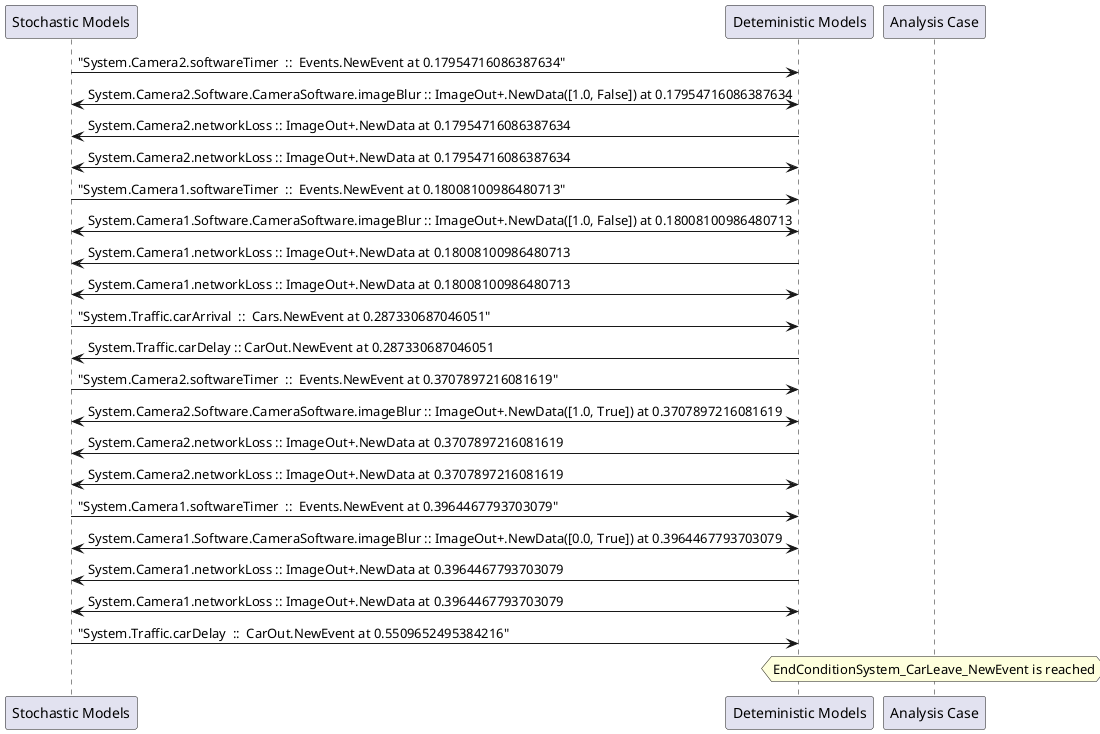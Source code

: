 
	@startuml
	participant "Stochastic Models" as stochmodel
	participant "Deteministic Models" as detmodel
	participant "Analysis Case" as analysis
	{1763_stop} stochmodel -> detmodel : "System.Camera2.softwareTimer  ::  Events.NewEvent at 0.17954716086387634"
detmodel <-> stochmodel : System.Camera2.Software.CameraSoftware.imageBlur :: ImageOut+.NewData([1.0, False]) at 0.17954716086387634
detmodel -> stochmodel : System.Camera2.networkLoss :: ImageOut+.NewData at 0.17954716086387634
detmodel <-> stochmodel : System.Camera2.networkLoss :: ImageOut+.NewData at 0.17954716086387634
{1748_stop} stochmodel -> detmodel : "System.Camera1.softwareTimer  ::  Events.NewEvent at 0.18008100986480713"
detmodel <-> stochmodel : System.Camera1.Software.CameraSoftware.imageBlur :: ImageOut+.NewData([1.0, False]) at 0.18008100986480713
detmodel -> stochmodel : System.Camera1.networkLoss :: ImageOut+.NewData at 0.18008100986480713
detmodel <-> stochmodel : System.Camera1.networkLoss :: ImageOut+.NewData at 0.18008100986480713
{1778_stop} stochmodel -> detmodel : "System.Traffic.carArrival  ::  Cars.NewEvent at 0.287330687046051"
{1783_start} detmodel -> stochmodel : System.Traffic.carDelay :: CarOut.NewEvent at 0.287330687046051
{1764_stop} stochmodel -> detmodel : "System.Camera2.softwareTimer  ::  Events.NewEvent at 0.3707897216081619"
detmodel <-> stochmodel : System.Camera2.Software.CameraSoftware.imageBlur :: ImageOut+.NewData([1.0, True]) at 0.3707897216081619
detmodel -> stochmodel : System.Camera2.networkLoss :: ImageOut+.NewData at 0.3707897216081619
detmodel <-> stochmodel : System.Camera2.networkLoss :: ImageOut+.NewData at 0.3707897216081619
{1749_stop} stochmodel -> detmodel : "System.Camera1.softwareTimer  ::  Events.NewEvent at 0.3964467793703079"
detmodel <-> stochmodel : System.Camera1.Software.CameraSoftware.imageBlur :: ImageOut+.NewData([0.0, True]) at 0.3964467793703079
detmodel -> stochmodel : System.Camera1.networkLoss :: ImageOut+.NewData at 0.3964467793703079
detmodel <-> stochmodel : System.Camera1.networkLoss :: ImageOut+.NewData at 0.3964467793703079
{1783_stop} stochmodel -> detmodel : "System.Traffic.carDelay  ::  CarOut.NewEvent at 0.5509652495384216"
{1783_start} <-> {1783_stop} : delay
hnote over analysis 
EndConditionSystem_CarLeave_NewEvent is reached
endnote
@enduml